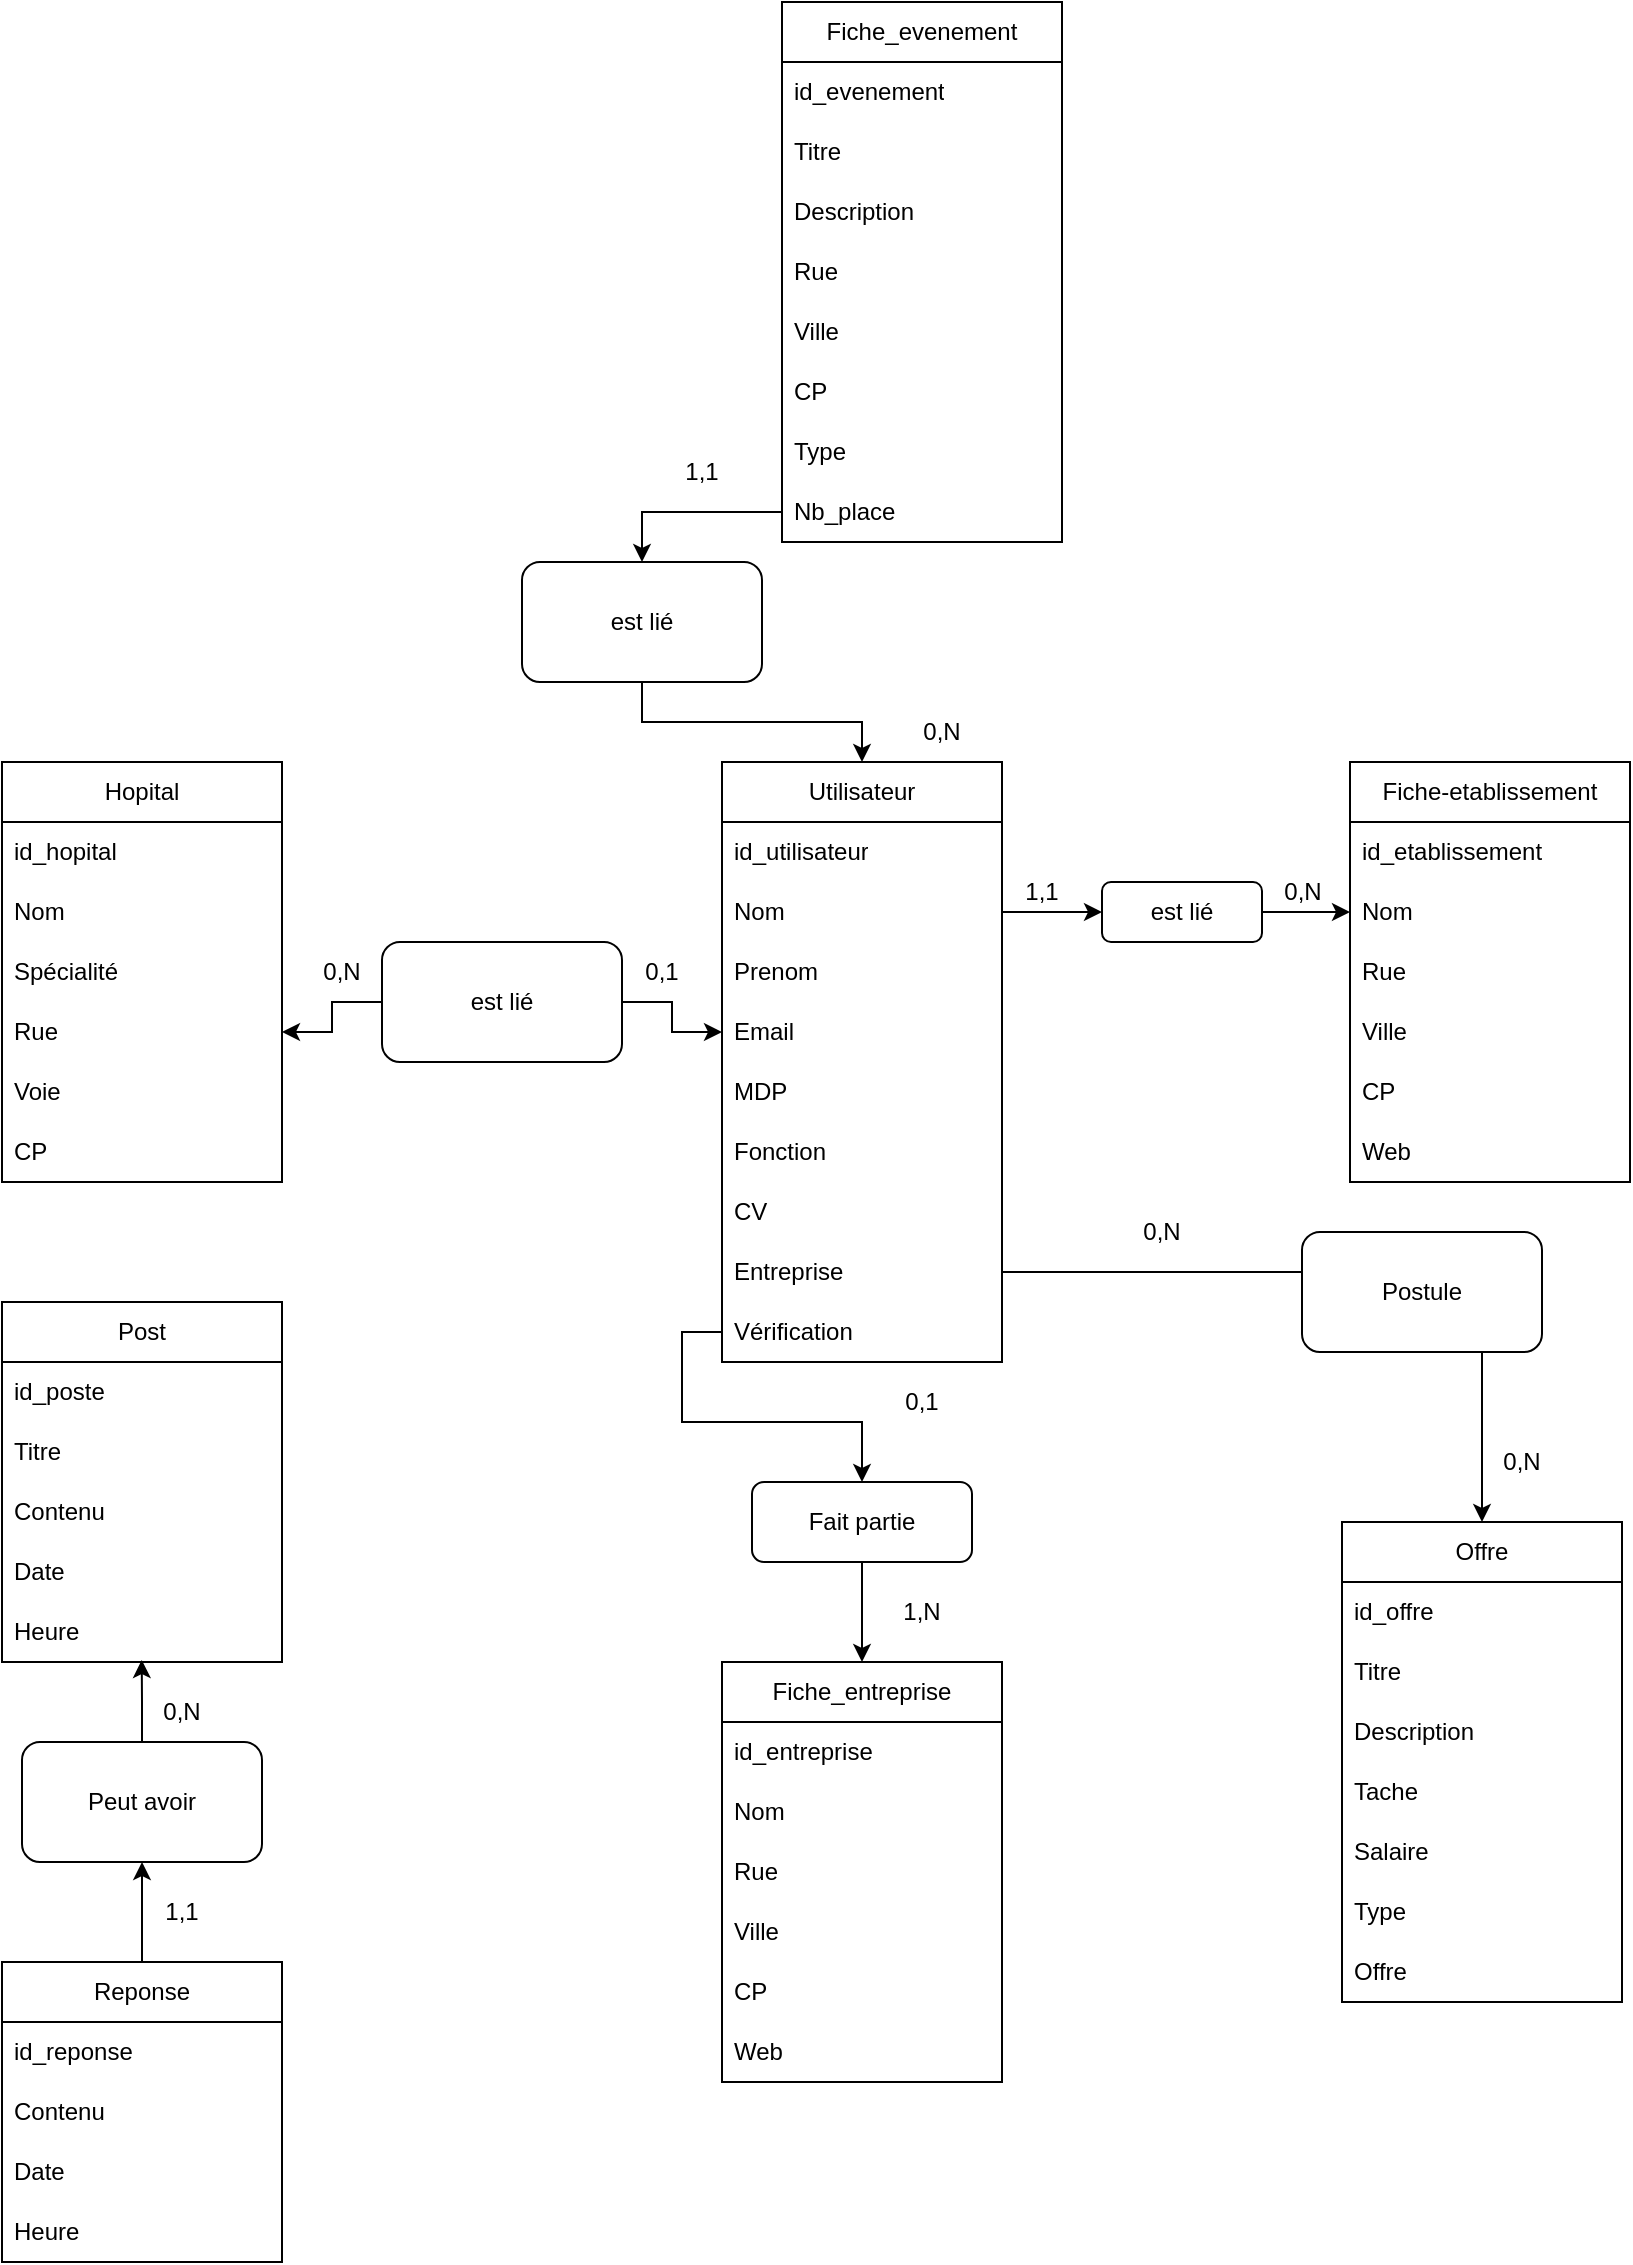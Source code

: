 <mxfile version="24.7.14">
  <diagram name="Page-1" id="RtZg7APE0yVRXItRUlBK">
    <mxGraphModel dx="2236" dy="-505" grid="1" gridSize="10" guides="1" tooltips="1" connect="1" arrows="1" fold="1" page="1" pageScale="1" pageWidth="827" pageHeight="1169" math="0" shadow="0">
      <root>
        <mxCell id="0" />
        <mxCell id="1" parent="0" />
        <mxCell id="PMCNjyBS-ILOIrj1MuaT-1" value="Utilisateur" style="swimlane;fontStyle=0;childLayout=stackLayout;horizontal=1;startSize=30;horizontalStack=0;resizeParent=1;resizeParentMax=0;resizeLast=0;collapsible=1;marginBottom=0;whiteSpace=wrap;html=1;" parent="1" vertex="1">
          <mxGeometry x="120" y="1550" width="140" height="300" as="geometry" />
        </mxCell>
        <mxCell id="PMCNjyBS-ILOIrj1MuaT-2" value="id_utilisateur" style="text;strokeColor=none;fillColor=none;align=left;verticalAlign=middle;spacingLeft=4;spacingRight=4;overflow=hidden;points=[[0,0.5],[1,0.5]];portConstraint=eastwest;rotatable=0;whiteSpace=wrap;html=1;" parent="PMCNjyBS-ILOIrj1MuaT-1" vertex="1">
          <mxGeometry y="30" width="140" height="30" as="geometry" />
        </mxCell>
        <mxCell id="PMCNjyBS-ILOIrj1MuaT-3" value="Nom" style="text;strokeColor=none;fillColor=none;align=left;verticalAlign=middle;spacingLeft=4;spacingRight=4;overflow=hidden;points=[[0,0.5],[1,0.5]];portConstraint=eastwest;rotatable=0;whiteSpace=wrap;html=1;" parent="PMCNjyBS-ILOIrj1MuaT-1" vertex="1">
          <mxGeometry y="60" width="140" height="30" as="geometry" />
        </mxCell>
        <mxCell id="PMCNjyBS-ILOIrj1MuaT-4" value="Prenom" style="text;strokeColor=none;fillColor=none;align=left;verticalAlign=middle;spacingLeft=4;spacingRight=4;overflow=hidden;points=[[0,0.5],[1,0.5]];portConstraint=eastwest;rotatable=0;whiteSpace=wrap;html=1;" parent="PMCNjyBS-ILOIrj1MuaT-1" vertex="1">
          <mxGeometry y="90" width="140" height="30" as="geometry" />
        </mxCell>
        <mxCell id="PMCNjyBS-ILOIrj1MuaT-5" value="Email" style="text;strokeColor=none;fillColor=none;align=left;verticalAlign=middle;spacingLeft=4;spacingRight=4;overflow=hidden;points=[[0,0.5],[1,0.5]];portConstraint=eastwest;rotatable=0;whiteSpace=wrap;html=1;" parent="PMCNjyBS-ILOIrj1MuaT-1" vertex="1">
          <mxGeometry y="120" width="140" height="30" as="geometry" />
        </mxCell>
        <mxCell id="PMCNjyBS-ILOIrj1MuaT-7" value="MDP" style="text;strokeColor=none;fillColor=none;align=left;verticalAlign=middle;spacingLeft=4;spacingRight=4;overflow=hidden;points=[[0,0.5],[1,0.5]];portConstraint=eastwest;rotatable=0;whiteSpace=wrap;html=1;" parent="PMCNjyBS-ILOIrj1MuaT-1" vertex="1">
          <mxGeometry y="150" width="140" height="30" as="geometry" />
        </mxCell>
        <mxCell id="PMCNjyBS-ILOIrj1MuaT-6" value="Fonction" style="text;strokeColor=none;fillColor=none;align=left;verticalAlign=middle;spacingLeft=4;spacingRight=4;overflow=hidden;points=[[0,0.5],[1,0.5]];portConstraint=eastwest;rotatable=0;whiteSpace=wrap;html=1;" parent="PMCNjyBS-ILOIrj1MuaT-1" vertex="1">
          <mxGeometry y="180" width="140" height="30" as="geometry" />
        </mxCell>
        <mxCell id="PMCNjyBS-ILOIrj1MuaT-11" value="CV" style="text;strokeColor=none;fillColor=none;align=left;verticalAlign=middle;spacingLeft=4;spacingRight=4;overflow=hidden;points=[[0,0.5],[1,0.5]];portConstraint=eastwest;rotatable=0;whiteSpace=wrap;html=1;" parent="PMCNjyBS-ILOIrj1MuaT-1" vertex="1">
          <mxGeometry y="210" width="140" height="30" as="geometry" />
        </mxCell>
        <mxCell id="PMCNjyBS-ILOIrj1MuaT-10" value="Entreprise" style="text;strokeColor=none;fillColor=none;align=left;verticalAlign=middle;spacingLeft=4;spacingRight=4;overflow=hidden;points=[[0,0.5],[1,0.5]];portConstraint=eastwest;rotatable=0;whiteSpace=wrap;html=1;" parent="PMCNjyBS-ILOIrj1MuaT-1" vertex="1">
          <mxGeometry y="240" width="140" height="30" as="geometry" />
        </mxCell>
        <mxCell id="nic5Tko7jXk72hgf6L3k-41" value="Vérification" style="text;strokeColor=none;fillColor=none;align=left;verticalAlign=middle;spacingLeft=4;spacingRight=4;overflow=hidden;points=[[0,0.5],[1,0.5]];portConstraint=eastwest;rotatable=0;whiteSpace=wrap;html=1;" vertex="1" parent="PMCNjyBS-ILOIrj1MuaT-1">
          <mxGeometry y="270" width="140" height="30" as="geometry" />
        </mxCell>
        <mxCell id="PMCNjyBS-ILOIrj1MuaT-22" value="Hopital" style="swimlane;fontStyle=0;childLayout=stackLayout;horizontal=1;startSize=30;horizontalStack=0;resizeParent=1;resizeParentMax=0;resizeLast=0;collapsible=1;marginBottom=0;whiteSpace=wrap;html=1;" parent="1" vertex="1">
          <mxGeometry x="-240" y="1550" width="140" height="210" as="geometry" />
        </mxCell>
        <mxCell id="PMCNjyBS-ILOIrj1MuaT-23" value="id_hopital" style="text;strokeColor=none;fillColor=none;align=left;verticalAlign=middle;spacingLeft=4;spacingRight=4;overflow=hidden;points=[[0,0.5],[1,0.5]];portConstraint=eastwest;rotatable=0;whiteSpace=wrap;html=1;" parent="PMCNjyBS-ILOIrj1MuaT-22" vertex="1">
          <mxGeometry y="30" width="140" height="30" as="geometry" />
        </mxCell>
        <mxCell id="PMCNjyBS-ILOIrj1MuaT-25" value="Nom" style="text;strokeColor=none;fillColor=none;align=left;verticalAlign=middle;spacingLeft=4;spacingRight=4;overflow=hidden;points=[[0,0.5],[1,0.5]];portConstraint=eastwest;rotatable=0;whiteSpace=wrap;html=1;" parent="PMCNjyBS-ILOIrj1MuaT-22" vertex="1">
          <mxGeometry y="60" width="140" height="30" as="geometry" />
        </mxCell>
        <mxCell id="PMCNjyBS-ILOIrj1MuaT-29" value="Spécialité" style="text;strokeColor=none;fillColor=none;align=left;verticalAlign=middle;spacingLeft=4;spacingRight=4;overflow=hidden;points=[[0,0.5],[1,0.5]];portConstraint=eastwest;rotatable=0;whiteSpace=wrap;html=1;strokeWidth=1;perimeterSpacing=0;" parent="PMCNjyBS-ILOIrj1MuaT-22" vertex="1">
          <mxGeometry y="90" width="140" height="30" as="geometry" />
        </mxCell>
        <mxCell id="nic5Tko7jXk72hgf6L3k-20" value="Rue" style="text;strokeColor=none;fillColor=none;align=left;verticalAlign=middle;spacingLeft=4;spacingRight=4;overflow=hidden;points=[[0,0.5],[1,0.5]];portConstraint=eastwest;rotatable=0;whiteSpace=wrap;html=1;" vertex="1" parent="PMCNjyBS-ILOIrj1MuaT-22">
          <mxGeometry y="120" width="140" height="30" as="geometry" />
        </mxCell>
        <mxCell id="nic5Tko7jXk72hgf6L3k-21" value="Voie" style="text;strokeColor=none;fillColor=none;align=left;verticalAlign=middle;spacingLeft=4;spacingRight=4;overflow=hidden;points=[[0,0.5],[1,0.5]];portConstraint=eastwest;rotatable=0;whiteSpace=wrap;html=1;" vertex="1" parent="PMCNjyBS-ILOIrj1MuaT-22">
          <mxGeometry y="150" width="140" height="30" as="geometry" />
        </mxCell>
        <mxCell id="nic5Tko7jXk72hgf6L3k-22" value="CP" style="text;strokeColor=none;fillColor=none;align=left;verticalAlign=middle;spacingLeft=4;spacingRight=4;overflow=hidden;points=[[0,0.5],[1,0.5]];portConstraint=eastwest;rotatable=0;whiteSpace=wrap;html=1;" vertex="1" parent="PMCNjyBS-ILOIrj1MuaT-22">
          <mxGeometry y="180" width="140" height="30" as="geometry" />
        </mxCell>
        <mxCell id="PMCNjyBS-ILOIrj1MuaT-30" value="Fiche_entreprise" style="swimlane;fontStyle=0;childLayout=stackLayout;horizontal=1;startSize=30;horizontalStack=0;resizeParent=1;resizeParentMax=0;resizeLast=0;collapsible=1;marginBottom=0;whiteSpace=wrap;html=1;" parent="1" vertex="1">
          <mxGeometry x="120" y="2000" width="140" height="210" as="geometry" />
        </mxCell>
        <mxCell id="PMCNjyBS-ILOIrj1MuaT-31" value="id_entreprise" style="text;strokeColor=none;fillColor=none;align=left;verticalAlign=middle;spacingLeft=4;spacingRight=4;overflow=hidden;points=[[0,0.5],[1,0.5]];portConstraint=eastwest;rotatable=0;whiteSpace=wrap;html=1;" parent="PMCNjyBS-ILOIrj1MuaT-30" vertex="1">
          <mxGeometry y="30" width="140" height="30" as="geometry" />
        </mxCell>
        <mxCell id="PMCNjyBS-ILOIrj1MuaT-32" value="Nom" style="text;strokeColor=none;fillColor=none;align=left;verticalAlign=middle;spacingLeft=4;spacingRight=4;overflow=hidden;points=[[0,0.5],[1,0.5]];portConstraint=eastwest;rotatable=0;whiteSpace=wrap;html=1;" parent="PMCNjyBS-ILOIrj1MuaT-30" vertex="1">
          <mxGeometry y="60" width="140" height="30" as="geometry" />
        </mxCell>
        <mxCell id="PMCNjyBS-ILOIrj1MuaT-41" value="Rue" style="text;strokeColor=none;fillColor=none;align=left;verticalAlign=middle;spacingLeft=4;spacingRight=4;overflow=hidden;points=[[0,0.5],[1,0.5]];portConstraint=eastwest;rotatable=0;whiteSpace=wrap;html=1;" parent="PMCNjyBS-ILOIrj1MuaT-30" vertex="1">
          <mxGeometry y="90" width="140" height="30" as="geometry" />
        </mxCell>
        <mxCell id="PMCNjyBS-ILOIrj1MuaT-38" value="Ville" style="text;strokeColor=none;fillColor=none;align=left;verticalAlign=middle;spacingLeft=4;spacingRight=4;overflow=hidden;points=[[0,0.5],[1,0.5]];portConstraint=eastwest;rotatable=0;whiteSpace=wrap;html=1;" parent="PMCNjyBS-ILOIrj1MuaT-30" vertex="1">
          <mxGeometry y="120" width="140" height="30" as="geometry" />
        </mxCell>
        <mxCell id="PMCNjyBS-ILOIrj1MuaT-37" value="CP" style="text;strokeColor=none;fillColor=none;align=left;verticalAlign=middle;spacingLeft=4;spacingRight=4;overflow=hidden;points=[[0,0.5],[1,0.5]];portConstraint=eastwest;rotatable=0;whiteSpace=wrap;html=1;" parent="PMCNjyBS-ILOIrj1MuaT-30" vertex="1">
          <mxGeometry y="150" width="140" height="30" as="geometry" />
        </mxCell>
        <mxCell id="PMCNjyBS-ILOIrj1MuaT-40" value="Web" style="text;strokeColor=none;fillColor=none;align=left;verticalAlign=middle;spacingLeft=4;spacingRight=4;overflow=hidden;points=[[0,0.5],[1,0.5]];portConstraint=eastwest;rotatable=0;whiteSpace=wrap;html=1;" parent="PMCNjyBS-ILOIrj1MuaT-30" vertex="1">
          <mxGeometry y="180" width="140" height="30" as="geometry" />
        </mxCell>
        <mxCell id="PMCNjyBS-ILOIrj1MuaT-42" value="Fiche-etablissement" style="swimlane;fontStyle=0;childLayout=stackLayout;horizontal=1;startSize=30;horizontalStack=0;resizeParent=1;resizeParentMax=0;resizeLast=0;collapsible=1;marginBottom=0;whiteSpace=wrap;html=1;" parent="1" vertex="1">
          <mxGeometry x="434" y="1550" width="140" height="210" as="geometry" />
        </mxCell>
        <mxCell id="PMCNjyBS-ILOIrj1MuaT-43" value="id_etablissement" style="text;strokeColor=none;fillColor=none;align=left;verticalAlign=middle;spacingLeft=4;spacingRight=4;overflow=hidden;points=[[0,0.5],[1,0.5]];portConstraint=eastwest;rotatable=0;whiteSpace=wrap;html=1;" parent="PMCNjyBS-ILOIrj1MuaT-42" vertex="1">
          <mxGeometry y="30" width="140" height="30" as="geometry" />
        </mxCell>
        <mxCell id="PMCNjyBS-ILOIrj1MuaT-45" value="Nom" style="text;strokeColor=none;fillColor=none;align=left;verticalAlign=middle;spacingLeft=4;spacingRight=4;overflow=hidden;points=[[0,0.5],[1,0.5]];portConstraint=eastwest;rotatable=0;whiteSpace=wrap;html=1;" parent="PMCNjyBS-ILOIrj1MuaT-42" vertex="1">
          <mxGeometry y="60" width="140" height="30" as="geometry" />
        </mxCell>
        <mxCell id="PMCNjyBS-ILOIrj1MuaT-44" value="Rue" style="text;strokeColor=none;fillColor=none;align=left;verticalAlign=middle;spacingLeft=4;spacingRight=4;overflow=hidden;points=[[0,0.5],[1,0.5]];portConstraint=eastwest;rotatable=0;whiteSpace=wrap;html=1;" parent="PMCNjyBS-ILOIrj1MuaT-42" vertex="1">
          <mxGeometry y="90" width="140" height="30" as="geometry" />
        </mxCell>
        <mxCell id="PMCNjyBS-ILOIrj1MuaT-48" value="Ville" style="text;strokeColor=none;fillColor=none;align=left;verticalAlign=middle;spacingLeft=4;spacingRight=4;overflow=hidden;points=[[0,0.5],[1,0.5]];portConstraint=eastwest;rotatable=0;whiteSpace=wrap;html=1;" parent="PMCNjyBS-ILOIrj1MuaT-42" vertex="1">
          <mxGeometry y="120" width="140" height="30" as="geometry" />
        </mxCell>
        <mxCell id="PMCNjyBS-ILOIrj1MuaT-49" value="CP" style="text;strokeColor=none;fillColor=none;align=left;verticalAlign=middle;spacingLeft=4;spacingRight=4;overflow=hidden;points=[[0,0.5],[1,0.5]];portConstraint=eastwest;rotatable=0;whiteSpace=wrap;html=1;" parent="PMCNjyBS-ILOIrj1MuaT-42" vertex="1">
          <mxGeometry y="150" width="140" height="30" as="geometry" />
        </mxCell>
        <mxCell id="PMCNjyBS-ILOIrj1MuaT-50" value="Web" style="text;strokeColor=none;fillColor=none;align=left;verticalAlign=middle;spacingLeft=4;spacingRight=4;overflow=hidden;points=[[0,0.5],[1,0.5]];portConstraint=eastwest;rotatable=0;whiteSpace=wrap;html=1;" parent="PMCNjyBS-ILOIrj1MuaT-42" vertex="1">
          <mxGeometry y="180" width="140" height="30" as="geometry" />
        </mxCell>
        <mxCell id="PMCNjyBS-ILOIrj1MuaT-51" value="Offre" style="swimlane;fontStyle=0;childLayout=stackLayout;horizontal=1;startSize=30;horizontalStack=0;resizeParent=1;resizeParentMax=0;resizeLast=0;collapsible=1;marginBottom=0;whiteSpace=wrap;html=1;" parent="1" vertex="1">
          <mxGeometry x="430" y="1930" width="140" height="240" as="geometry" />
        </mxCell>
        <mxCell id="PMCNjyBS-ILOIrj1MuaT-52" value="id_offre" style="text;strokeColor=none;fillColor=none;align=left;verticalAlign=middle;spacingLeft=4;spacingRight=4;overflow=hidden;points=[[0,0.5],[1,0.5]];portConstraint=eastwest;rotatable=0;whiteSpace=wrap;html=1;" parent="PMCNjyBS-ILOIrj1MuaT-51" vertex="1">
          <mxGeometry y="30" width="140" height="30" as="geometry" />
        </mxCell>
        <mxCell id="PMCNjyBS-ILOIrj1MuaT-53" value="Titre" style="text;strokeColor=none;fillColor=none;align=left;verticalAlign=middle;spacingLeft=4;spacingRight=4;overflow=hidden;points=[[0,0.5],[1,0.5]];portConstraint=eastwest;rotatable=0;whiteSpace=wrap;html=1;" parent="PMCNjyBS-ILOIrj1MuaT-51" vertex="1">
          <mxGeometry y="60" width="140" height="30" as="geometry" />
        </mxCell>
        <mxCell id="PMCNjyBS-ILOIrj1MuaT-54" value="Description" style="text;strokeColor=none;fillColor=none;align=left;verticalAlign=middle;spacingLeft=4;spacingRight=4;overflow=hidden;points=[[0,0.5],[1,0.5]];portConstraint=eastwest;rotatable=0;whiteSpace=wrap;html=1;strokeWidth=1;perimeterSpacing=0;" parent="PMCNjyBS-ILOIrj1MuaT-51" vertex="1">
          <mxGeometry y="90" width="140" height="30" as="geometry" />
        </mxCell>
        <mxCell id="PMCNjyBS-ILOIrj1MuaT-55" value="Tache&lt;span style=&quot;color: rgba(0, 0, 0, 0); font-family: monospace; font-size: 0px; text-wrap: nowrap;&quot;&gt;%3CmxGraphModel%3E%3Croot%3E%3CmxCell%20id%3D%220%22%2F%3E%3CmxCell%20id%3D%221%22%20parent%3D%220%22%2F%3E%3CmxCell%20id%3D%222%22%20value%3D%22Description%22%20style%3D%22text%3BstrokeColor%3Dnone%3BfillColor%3Dnone%3Balign%3Dleft%3BverticalAlign%3Dmiddle%3BspacingLeft%3D4%3BspacingRight%3D4%3Boverflow%3Dhidden%3Bpoints%3D%5B%5B0%2C0.5%5D%2C%5B1%2C0.5%5D%5D%3BportConstraint%3Deastwest%3Brotatable%3D0%3BwhiteSpace%3Dwrap%3Bhtml%3D1%3BstrokeWidth%3D1%3BperimeterSpacing%3D0%3B%22%20vertex%3D%221%22%20parent%3D%221%22%3E%3CmxGeometry%20x%3D%22160%22%20y%3D%22590%22%20width%3D%22140%22%20height%3D%2230%22%20as%3D%22geometry%22%2F%3E%3C%2FmxCell%3E%3C%2Froot%3E%3C%2FmxGraphModel%3E&lt;/span&gt;" style="text;strokeColor=none;fillColor=none;align=left;verticalAlign=middle;spacingLeft=4;spacingRight=4;overflow=hidden;points=[[0,0.5],[1,0.5]];portConstraint=eastwest;rotatable=0;whiteSpace=wrap;html=1;strokeWidth=1;perimeterSpacing=0;" parent="PMCNjyBS-ILOIrj1MuaT-51" vertex="1">
          <mxGeometry y="120" width="140" height="30" as="geometry" />
        </mxCell>
        <mxCell id="PMCNjyBS-ILOIrj1MuaT-56" value="Salaire" style="text;strokeColor=none;fillColor=none;align=left;verticalAlign=middle;spacingLeft=4;spacingRight=4;overflow=hidden;points=[[0,0.5],[1,0.5]];portConstraint=eastwest;rotatable=0;whiteSpace=wrap;html=1;strokeWidth=1;perimeterSpacing=0;" parent="PMCNjyBS-ILOIrj1MuaT-51" vertex="1">
          <mxGeometry y="150" width="140" height="30" as="geometry" />
        </mxCell>
        <mxCell id="PMCNjyBS-ILOIrj1MuaT-57" value="Type" style="text;strokeColor=none;fillColor=none;align=left;verticalAlign=middle;spacingLeft=4;spacingRight=4;overflow=hidden;points=[[0,0.5],[1,0.5]];portConstraint=eastwest;rotatable=0;whiteSpace=wrap;html=1;strokeWidth=1;perimeterSpacing=0;" parent="PMCNjyBS-ILOIrj1MuaT-51" vertex="1">
          <mxGeometry y="180" width="140" height="30" as="geometry" />
        </mxCell>
        <mxCell id="PMCNjyBS-ILOIrj1MuaT-58" value="Offre" style="text;strokeColor=none;fillColor=none;align=left;verticalAlign=middle;spacingLeft=4;spacingRight=4;overflow=hidden;points=[[0,0.5],[1,0.5]];portConstraint=eastwest;rotatable=0;whiteSpace=wrap;html=1;strokeWidth=1;perimeterSpacing=0;" parent="PMCNjyBS-ILOIrj1MuaT-51" vertex="1">
          <mxGeometry y="210" width="140" height="30" as="geometry" />
        </mxCell>
        <mxCell id="PMCNjyBS-ILOIrj1MuaT-59" value="Fiche_evenement" style="swimlane;fontStyle=0;childLayout=stackLayout;horizontal=1;startSize=30;horizontalStack=0;resizeParent=1;resizeParentMax=0;resizeLast=0;collapsible=1;marginBottom=0;whiteSpace=wrap;html=1;" parent="1" vertex="1">
          <mxGeometry x="150" y="1170" width="140" height="270" as="geometry" />
        </mxCell>
        <mxCell id="PMCNjyBS-ILOIrj1MuaT-60" value="id_evenement" style="text;strokeColor=none;fillColor=none;align=left;verticalAlign=middle;spacingLeft=4;spacingRight=4;overflow=hidden;points=[[0,0.5],[1,0.5]];portConstraint=eastwest;rotatable=0;whiteSpace=wrap;html=1;" parent="PMCNjyBS-ILOIrj1MuaT-59" vertex="1">
          <mxGeometry y="30" width="140" height="30" as="geometry" />
        </mxCell>
        <mxCell id="PMCNjyBS-ILOIrj1MuaT-61" value="Titre" style="text;strokeColor=none;fillColor=none;align=left;verticalAlign=middle;spacingLeft=4;spacingRight=4;overflow=hidden;points=[[0,0.5],[1,0.5]];portConstraint=eastwest;rotatable=0;whiteSpace=wrap;html=1;" parent="PMCNjyBS-ILOIrj1MuaT-59" vertex="1">
          <mxGeometry y="60" width="140" height="30" as="geometry" />
        </mxCell>
        <mxCell id="PMCNjyBS-ILOIrj1MuaT-66" value="Description" style="text;strokeColor=none;fillColor=none;align=left;verticalAlign=middle;spacingLeft=4;spacingRight=4;overflow=hidden;points=[[0,0.5],[1,0.5]];portConstraint=eastwest;rotatable=0;whiteSpace=wrap;html=1;strokeWidth=1;perimeterSpacing=0;" parent="PMCNjyBS-ILOIrj1MuaT-59" vertex="1">
          <mxGeometry y="90" width="140" height="30" as="geometry" />
        </mxCell>
        <mxCell id="PMCNjyBS-ILOIrj1MuaT-62" value="Rue" style="text;strokeColor=none;fillColor=none;align=left;verticalAlign=middle;spacingLeft=4;spacingRight=4;overflow=hidden;points=[[0,0.5],[1,0.5]];portConstraint=eastwest;rotatable=0;whiteSpace=wrap;html=1;" parent="PMCNjyBS-ILOIrj1MuaT-59" vertex="1">
          <mxGeometry y="120" width="140" height="30" as="geometry" />
        </mxCell>
        <mxCell id="PMCNjyBS-ILOIrj1MuaT-63" value="Ville" style="text;strokeColor=none;fillColor=none;align=left;verticalAlign=middle;spacingLeft=4;spacingRight=4;overflow=hidden;points=[[0,0.5],[1,0.5]];portConstraint=eastwest;rotatable=0;whiteSpace=wrap;html=1;" parent="PMCNjyBS-ILOIrj1MuaT-59" vertex="1">
          <mxGeometry y="150" width="140" height="30" as="geometry" />
        </mxCell>
        <mxCell id="PMCNjyBS-ILOIrj1MuaT-64" value="CP" style="text;strokeColor=none;fillColor=none;align=left;verticalAlign=middle;spacingLeft=4;spacingRight=4;overflow=hidden;points=[[0,0.5],[1,0.5]];portConstraint=eastwest;rotatable=0;whiteSpace=wrap;html=1;" parent="PMCNjyBS-ILOIrj1MuaT-59" vertex="1">
          <mxGeometry y="180" width="140" height="30" as="geometry" />
        </mxCell>
        <mxCell id="PMCNjyBS-ILOIrj1MuaT-67" value="Type" style="text;strokeColor=none;fillColor=none;align=left;verticalAlign=middle;spacingLeft=4;spacingRight=4;overflow=hidden;points=[[0,0.5],[1,0.5]];portConstraint=eastwest;rotatable=0;whiteSpace=wrap;html=1;" parent="PMCNjyBS-ILOIrj1MuaT-59" vertex="1">
          <mxGeometry y="210" width="140" height="30" as="geometry" />
        </mxCell>
        <mxCell id="PMCNjyBS-ILOIrj1MuaT-65" value="Nb_place" style="text;strokeColor=none;fillColor=none;align=left;verticalAlign=middle;spacingLeft=4;spacingRight=4;overflow=hidden;points=[[0,0.5],[1,0.5]];portConstraint=eastwest;rotatable=0;whiteSpace=wrap;html=1;" parent="PMCNjyBS-ILOIrj1MuaT-59" vertex="1">
          <mxGeometry y="240" width="140" height="30" as="geometry" />
        </mxCell>
        <mxCell id="PMCNjyBS-ILOIrj1MuaT-68" value="Post" style="swimlane;fontStyle=0;childLayout=stackLayout;horizontal=1;startSize=30;horizontalStack=0;resizeParent=1;resizeParentMax=0;resizeLast=0;collapsible=1;marginBottom=0;whiteSpace=wrap;html=1;" parent="1" vertex="1">
          <mxGeometry x="-240" y="1820" width="140" height="180" as="geometry" />
        </mxCell>
        <mxCell id="PMCNjyBS-ILOIrj1MuaT-69" value="id_poste" style="text;strokeColor=none;fillColor=none;align=left;verticalAlign=middle;spacingLeft=4;spacingRight=4;overflow=hidden;points=[[0,0.5],[1,0.5]];portConstraint=eastwest;rotatable=0;whiteSpace=wrap;html=1;" parent="PMCNjyBS-ILOIrj1MuaT-68" vertex="1">
          <mxGeometry y="30" width="140" height="30" as="geometry" />
        </mxCell>
        <mxCell id="PMCNjyBS-ILOIrj1MuaT-70" value="Titre" style="text;strokeColor=none;fillColor=none;align=left;verticalAlign=middle;spacingLeft=4;spacingRight=4;overflow=hidden;points=[[0,0.5],[1,0.5]];portConstraint=eastwest;rotatable=0;whiteSpace=wrap;html=1;" parent="PMCNjyBS-ILOIrj1MuaT-68" vertex="1">
          <mxGeometry y="60" width="140" height="30" as="geometry" />
        </mxCell>
        <mxCell id="PMCNjyBS-ILOIrj1MuaT-71" value="Contenu" style="text;strokeColor=none;fillColor=none;align=left;verticalAlign=middle;spacingLeft=4;spacingRight=4;overflow=hidden;points=[[0,0.5],[1,0.5]];portConstraint=eastwest;rotatable=0;whiteSpace=wrap;html=1;" parent="PMCNjyBS-ILOIrj1MuaT-68" vertex="1">
          <mxGeometry y="90" width="140" height="30" as="geometry" />
        </mxCell>
        <mxCell id="PMCNjyBS-ILOIrj1MuaT-72" value="Date" style="text;strokeColor=none;fillColor=none;align=left;verticalAlign=middle;spacingLeft=4;spacingRight=4;overflow=hidden;points=[[0,0.5],[1,0.5]];portConstraint=eastwest;rotatable=0;whiteSpace=wrap;html=1;" parent="PMCNjyBS-ILOIrj1MuaT-68" vertex="1">
          <mxGeometry y="120" width="140" height="30" as="geometry" />
        </mxCell>
        <mxCell id="PMCNjyBS-ILOIrj1MuaT-73" value="Heure" style="text;strokeColor=none;fillColor=none;align=left;verticalAlign=middle;spacingLeft=4;spacingRight=4;overflow=hidden;points=[[0,0.5],[1,0.5]];portConstraint=eastwest;rotatable=0;whiteSpace=wrap;html=1;" parent="PMCNjyBS-ILOIrj1MuaT-68" vertex="1">
          <mxGeometry y="150" width="140" height="30" as="geometry" />
        </mxCell>
        <mxCell id="nic5Tko7jXk72hgf6L3k-37" style="edgeStyle=orthogonalEdgeStyle;rounded=0;orthogonalLoop=1;jettySize=auto;html=1;exitX=0.5;exitY=0;exitDx=0;exitDy=0;entryX=0.5;entryY=1;entryDx=0;entryDy=0;" edge="1" parent="1" source="PMCNjyBS-ILOIrj1MuaT-89" target="nic5Tko7jXk72hgf6L3k-36">
          <mxGeometry relative="1" as="geometry" />
        </mxCell>
        <mxCell id="PMCNjyBS-ILOIrj1MuaT-89" value="Reponse" style="swimlane;fontStyle=0;childLayout=stackLayout;horizontal=1;startSize=30;horizontalStack=0;resizeParent=1;resizeParentMax=0;resizeLast=0;collapsible=1;marginBottom=0;whiteSpace=wrap;html=1;" parent="1" vertex="1">
          <mxGeometry x="-240" y="2150" width="140" height="150" as="geometry" />
        </mxCell>
        <mxCell id="PMCNjyBS-ILOIrj1MuaT-90" value="id_reponse" style="text;strokeColor=none;fillColor=none;align=left;verticalAlign=middle;spacingLeft=4;spacingRight=4;overflow=hidden;points=[[0,0.5],[1,0.5]];portConstraint=eastwest;rotatable=0;whiteSpace=wrap;html=1;" parent="PMCNjyBS-ILOIrj1MuaT-89" vertex="1">
          <mxGeometry y="30" width="140" height="30" as="geometry" />
        </mxCell>
        <mxCell id="PMCNjyBS-ILOIrj1MuaT-92" value="Contenu" style="text;strokeColor=none;fillColor=none;align=left;verticalAlign=middle;spacingLeft=4;spacingRight=4;overflow=hidden;points=[[0,0.5],[1,0.5]];portConstraint=eastwest;rotatable=0;whiteSpace=wrap;html=1;" parent="PMCNjyBS-ILOIrj1MuaT-89" vertex="1">
          <mxGeometry y="60" width="140" height="30" as="geometry" />
        </mxCell>
        <mxCell id="PMCNjyBS-ILOIrj1MuaT-93" value="Date" style="text;strokeColor=none;fillColor=none;align=left;verticalAlign=middle;spacingLeft=4;spacingRight=4;overflow=hidden;points=[[0,0.5],[1,0.5]];portConstraint=eastwest;rotatable=0;whiteSpace=wrap;html=1;" parent="PMCNjyBS-ILOIrj1MuaT-89" vertex="1">
          <mxGeometry y="90" width="140" height="30" as="geometry" />
        </mxCell>
        <mxCell id="PMCNjyBS-ILOIrj1MuaT-94" value="Heure" style="text;strokeColor=none;fillColor=none;align=left;verticalAlign=middle;spacingLeft=4;spacingRight=4;overflow=hidden;points=[[0,0.5],[1,0.5]];portConstraint=eastwest;rotatable=0;whiteSpace=wrap;html=1;" parent="PMCNjyBS-ILOIrj1MuaT-89" vertex="1">
          <mxGeometry y="120" width="140" height="30" as="geometry" />
        </mxCell>
        <mxCell id="nic5Tko7jXk72hgf6L3k-17" style="edgeStyle=orthogonalEdgeStyle;rounded=0;orthogonalLoop=1;jettySize=auto;html=1;exitX=1;exitY=0.5;exitDx=0;exitDy=0;entryX=0;entryY=0.5;entryDx=0;entryDy=0;" edge="1" parent="1" source="nic5Tko7jXk72hgf6L3k-15" target="PMCNjyBS-ILOIrj1MuaT-45">
          <mxGeometry relative="1" as="geometry" />
        </mxCell>
        <mxCell id="nic5Tko7jXk72hgf6L3k-15" value="est lié" style="rounded=1;whiteSpace=wrap;html=1;" vertex="1" parent="1">
          <mxGeometry x="310" y="1610" width="80" height="30" as="geometry" />
        </mxCell>
        <mxCell id="nic5Tko7jXk72hgf6L3k-16" style="edgeStyle=orthogonalEdgeStyle;rounded=0;orthogonalLoop=1;jettySize=auto;html=1;exitX=1;exitY=0.5;exitDx=0;exitDy=0;entryX=0;entryY=0.5;entryDx=0;entryDy=0;" edge="1" parent="1" source="PMCNjyBS-ILOIrj1MuaT-3" target="nic5Tko7jXk72hgf6L3k-15">
          <mxGeometry relative="1" as="geometry" />
        </mxCell>
        <mxCell id="nic5Tko7jXk72hgf6L3k-18" value="1,1" style="text;html=1;align=center;verticalAlign=middle;whiteSpace=wrap;rounded=0;" vertex="1" parent="1">
          <mxGeometry x="250" y="1600" width="60" height="30" as="geometry" />
        </mxCell>
        <mxCell id="nic5Tko7jXk72hgf6L3k-19" value="0,N" style="text;html=1;align=center;verticalAlign=middle;resizable=0;points=[];autosize=1;strokeColor=none;fillColor=none;" vertex="1" parent="1">
          <mxGeometry x="390" y="1600" width="40" height="30" as="geometry" />
        </mxCell>
        <mxCell id="nic5Tko7jXk72hgf6L3k-25" style="edgeStyle=orthogonalEdgeStyle;rounded=0;orthogonalLoop=1;jettySize=auto;html=1;exitX=0;exitY=0.5;exitDx=0;exitDy=0;entryX=1;entryY=0.5;entryDx=0;entryDy=0;" edge="1" parent="1" source="nic5Tko7jXk72hgf6L3k-23" target="nic5Tko7jXk72hgf6L3k-20">
          <mxGeometry relative="1" as="geometry" />
        </mxCell>
        <mxCell id="nic5Tko7jXk72hgf6L3k-26" style="edgeStyle=orthogonalEdgeStyle;rounded=0;orthogonalLoop=1;jettySize=auto;html=1;exitX=1;exitY=0.5;exitDx=0;exitDy=0;" edge="1" parent="1" source="nic5Tko7jXk72hgf6L3k-23" target="PMCNjyBS-ILOIrj1MuaT-5">
          <mxGeometry relative="1" as="geometry" />
        </mxCell>
        <mxCell id="nic5Tko7jXk72hgf6L3k-23" value="est lié" style="rounded=1;whiteSpace=wrap;html=1;" vertex="1" parent="1">
          <mxGeometry x="-50" y="1640" width="120" height="60" as="geometry" />
        </mxCell>
        <mxCell id="nic5Tko7jXk72hgf6L3k-24" style="edgeStyle=orthogonalEdgeStyle;rounded=0;orthogonalLoop=1;jettySize=auto;html=1;exitX=0.5;exitY=1;exitDx=0;exitDy=0;" edge="1" parent="1" source="nic5Tko7jXk72hgf6L3k-23" target="nic5Tko7jXk72hgf6L3k-23">
          <mxGeometry relative="1" as="geometry" />
        </mxCell>
        <mxCell id="nic5Tko7jXk72hgf6L3k-27" value="0,N" style="text;html=1;align=center;verticalAlign=middle;whiteSpace=wrap;rounded=0;" vertex="1" parent="1">
          <mxGeometry x="-100" y="1640" width="60" height="30" as="geometry" />
        </mxCell>
        <mxCell id="nic5Tko7jXk72hgf6L3k-28" value="0,1" style="text;html=1;align=center;verticalAlign=middle;whiteSpace=wrap;rounded=0;" vertex="1" parent="1">
          <mxGeometry x="60" y="1640" width="60" height="30" as="geometry" />
        </mxCell>
        <mxCell id="nic5Tko7jXk72hgf6L3k-29" style="edgeStyle=orthogonalEdgeStyle;rounded=0;orthogonalLoop=1;jettySize=auto;html=1;exitX=1;exitY=0.5;exitDx=0;exitDy=0;entryX=0.5;entryY=0;entryDx=0;entryDy=0;" edge="1" parent="1" source="PMCNjyBS-ILOIrj1MuaT-10" target="PMCNjyBS-ILOIrj1MuaT-51">
          <mxGeometry relative="1" as="geometry" />
        </mxCell>
        <mxCell id="nic5Tko7jXk72hgf6L3k-30" value="Postule" style="rounded=1;whiteSpace=wrap;html=1;" vertex="1" parent="1">
          <mxGeometry x="410" y="1785" width="120" height="60" as="geometry" />
        </mxCell>
        <mxCell id="nic5Tko7jXk72hgf6L3k-33" value="0,N" style="text;html=1;align=center;verticalAlign=middle;whiteSpace=wrap;rounded=0;" vertex="1" parent="1">
          <mxGeometry x="310" y="1770" width="60" height="30" as="geometry" />
        </mxCell>
        <mxCell id="nic5Tko7jXk72hgf6L3k-34" value="0,N" style="text;html=1;align=center;verticalAlign=middle;whiteSpace=wrap;rounded=0;" vertex="1" parent="1">
          <mxGeometry x="490" y="1885" width="60" height="30" as="geometry" />
        </mxCell>
        <mxCell id="nic5Tko7jXk72hgf6L3k-36" value="Peut avoir" style="rounded=1;whiteSpace=wrap;html=1;" vertex="1" parent="1">
          <mxGeometry x="-230" y="2040" width="120" height="60" as="geometry" />
        </mxCell>
        <mxCell id="nic5Tko7jXk72hgf6L3k-38" style="edgeStyle=orthogonalEdgeStyle;rounded=0;orthogonalLoop=1;jettySize=auto;html=1;exitX=0.5;exitY=0;exitDx=0;exitDy=0;entryX=0.499;entryY=0.968;entryDx=0;entryDy=0;entryPerimeter=0;" edge="1" parent="1" source="nic5Tko7jXk72hgf6L3k-36" target="PMCNjyBS-ILOIrj1MuaT-73">
          <mxGeometry relative="1" as="geometry" />
        </mxCell>
        <mxCell id="nic5Tko7jXk72hgf6L3k-39" value="1,1" style="text;html=1;align=center;verticalAlign=middle;whiteSpace=wrap;rounded=0;" vertex="1" parent="1">
          <mxGeometry x="-180" y="2110" width="60" height="30" as="geometry" />
        </mxCell>
        <mxCell id="nic5Tko7jXk72hgf6L3k-40" value="0,N" style="text;html=1;align=center;verticalAlign=middle;whiteSpace=wrap;rounded=0;" vertex="1" parent="1">
          <mxGeometry x="-180" y="2010" width="60" height="30" as="geometry" />
        </mxCell>
        <mxCell id="nic5Tko7jXk72hgf6L3k-43" style="edgeStyle=orthogonalEdgeStyle;rounded=0;orthogonalLoop=1;jettySize=auto;html=1;exitX=0.5;exitY=1;exitDx=0;exitDy=0;entryX=0.5;entryY=0;entryDx=0;entryDy=0;" edge="1" parent="1" source="nic5Tko7jXk72hgf6L3k-42" target="PMCNjyBS-ILOIrj1MuaT-30">
          <mxGeometry relative="1" as="geometry" />
        </mxCell>
        <mxCell id="nic5Tko7jXk72hgf6L3k-42" value="Fait partie" style="rounded=1;whiteSpace=wrap;html=1;" vertex="1" parent="1">
          <mxGeometry x="135" y="1910" width="110" height="40" as="geometry" />
        </mxCell>
        <mxCell id="nic5Tko7jXk72hgf6L3k-44" style="edgeStyle=orthogonalEdgeStyle;rounded=0;orthogonalLoop=1;jettySize=auto;html=1;exitX=0;exitY=0.5;exitDx=0;exitDy=0;entryX=0.5;entryY=0;entryDx=0;entryDy=0;" edge="1" parent="1" source="nic5Tko7jXk72hgf6L3k-41" target="nic5Tko7jXk72hgf6L3k-42">
          <mxGeometry relative="1" as="geometry" />
        </mxCell>
        <mxCell id="nic5Tko7jXk72hgf6L3k-45" value="1,N" style="text;html=1;align=center;verticalAlign=middle;whiteSpace=wrap;rounded=0;" vertex="1" parent="1">
          <mxGeometry x="190" y="1960" width="60" height="30" as="geometry" />
        </mxCell>
        <mxCell id="nic5Tko7jXk72hgf6L3k-46" value="0,1" style="text;html=1;align=center;verticalAlign=middle;whiteSpace=wrap;rounded=0;" vertex="1" parent="1">
          <mxGeometry x="190" y="1855" width="60" height="30" as="geometry" />
        </mxCell>
        <mxCell id="nic5Tko7jXk72hgf6L3k-48" style="edgeStyle=orthogonalEdgeStyle;rounded=0;orthogonalLoop=1;jettySize=auto;html=1;exitX=0.5;exitY=1;exitDx=0;exitDy=0;entryX=0.5;entryY=0;entryDx=0;entryDy=0;" edge="1" parent="1" source="nic5Tko7jXk72hgf6L3k-47" target="PMCNjyBS-ILOIrj1MuaT-1">
          <mxGeometry relative="1" as="geometry" />
        </mxCell>
        <mxCell id="nic5Tko7jXk72hgf6L3k-47" value="est lié" style="rounded=1;whiteSpace=wrap;html=1;" vertex="1" parent="1">
          <mxGeometry x="20" y="1450" width="120" height="60" as="geometry" />
        </mxCell>
        <mxCell id="nic5Tko7jXk72hgf6L3k-49" style="edgeStyle=orthogonalEdgeStyle;rounded=0;orthogonalLoop=1;jettySize=auto;html=1;exitX=0;exitY=0.5;exitDx=0;exitDy=0;entryX=0.5;entryY=0;entryDx=0;entryDy=0;" edge="1" parent="1" source="PMCNjyBS-ILOIrj1MuaT-65" target="nic5Tko7jXk72hgf6L3k-47">
          <mxGeometry relative="1" as="geometry" />
        </mxCell>
        <mxCell id="nic5Tko7jXk72hgf6L3k-50" value="1,1" style="text;html=1;align=center;verticalAlign=middle;whiteSpace=wrap;rounded=0;" vertex="1" parent="1">
          <mxGeometry x="80" y="1390" width="60" height="30" as="geometry" />
        </mxCell>
        <mxCell id="nic5Tko7jXk72hgf6L3k-51" value="0,N" style="text;html=1;align=center;verticalAlign=middle;whiteSpace=wrap;rounded=0;" vertex="1" parent="1">
          <mxGeometry x="200" y="1520" width="60" height="30" as="geometry" />
        </mxCell>
      </root>
    </mxGraphModel>
  </diagram>
</mxfile>
